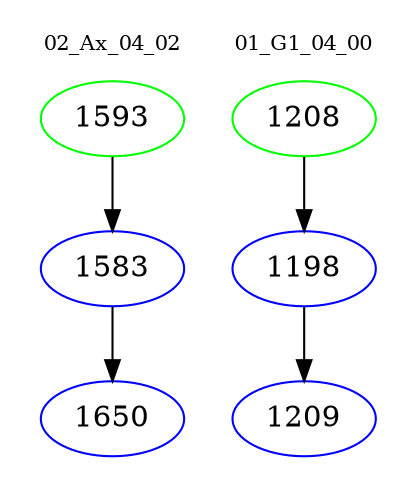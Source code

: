 digraph{
subgraph cluster_0 {
color = white
label = "02_Ax_04_02";
fontsize=10;
T0_1593 [label="1593", color="green"]
T0_1593 -> T0_1583 [color="black"]
T0_1583 [label="1583", color="blue"]
T0_1583 -> T0_1650 [color="black"]
T0_1650 [label="1650", color="blue"]
}
subgraph cluster_1 {
color = white
label = "01_G1_04_00";
fontsize=10;
T1_1208 [label="1208", color="green"]
T1_1208 -> T1_1198 [color="black"]
T1_1198 [label="1198", color="blue"]
T1_1198 -> T1_1209 [color="black"]
T1_1209 [label="1209", color="blue"]
}
}
